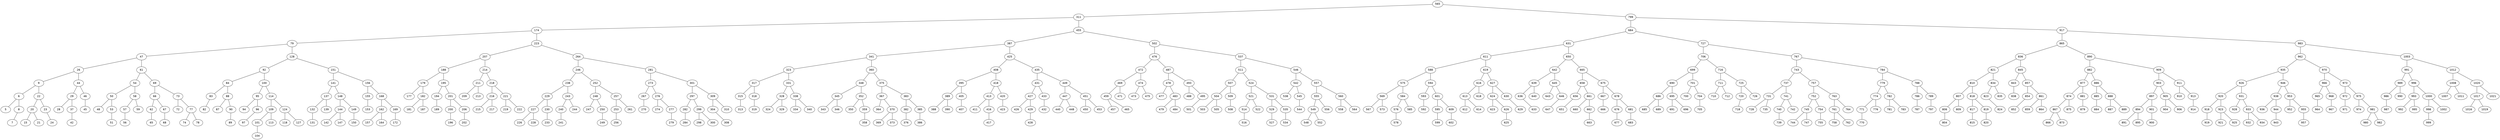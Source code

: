 graph BST {
    node [fontname="Helvetica"];
    565 [label="565"];
    565 -- 311;
    311 [label="311"];
    311 -- 174;
    174 [label="174"];
    174 -- 79;
    79 [label="79"];
    79 -- 47;
    47 [label="47"];
    47 -- 26;
    26 [label="26"];
    26 -- 9;
    9 [label="9"];
    9 -- 6;
    6 [label="6"];
    6 -- 5;
    5 [label="5"];
    6 -- 8;
    8 [label="8"];
    8 -- 7;
    7 [label="7"];
    9 -- 22;
    22 [label="22"];
    22 -- 20;
    20 [label="20"];
    20 -- 15;
    15 [label="15"];
    20 -- 21;
    21 [label="21"];
    22 -- 23;
    23 [label="23"];
    23 -- 24;
    24 [label="24"];
    26 -- 44;
    44 [label="44"];
    44 -- 29;
    29 [label="29"];
    29 -- 28;
    28 [label="28"];
    29 -- 37;
    37 [label="37"];
    37 -- 42;
    42 [label="42"];
    44 -- 46;
    46 [label="46"];
    46 -- 45;
    45 [label="45"];
    47 -- 61;
    61 [label="61"];
    61 -- 54;
    54 [label="54"];
    54 -- 50;
    50 [label="50"];
    50 -- 48;
    48 [label="48"];
    50 -- 53;
    53 [label="53"];
    53 -- 51;
    51 [label="51"];
    54 -- 58;
    58 [label="58"];
    58 -- 57;
    57 [label="57"];
    57 -- 56;
    56 [label="56"];
    58 -- 59;
    59 [label="59"];
    61 -- 69;
    69 [label="69"];
    69 -- 66;
    66 [label="66"];
    66 -- 62;
    62 [label="62"];
    62 -- 65;
    65 [label="65"];
    66 -- 67;
    67 [label="67"];
    67 -- 68;
    68 [label="68"];
    69 -- 73;
    73 [label="73"];
    73 -- 72;
    72 [label="72"];
    73 -- 77;
    77 [label="77"];
    77 -- 74;
    74 [label="74"];
    77 -- 78;
    78 [label="78"];
    79 -- 128;
    128 [label="128"];
    128 -- 92;
    92 [label="92"];
    92 -- 84;
    84 [label="84"];
    84 -- 83;
    83 [label="83"];
    83 -- 82;
    82 [label="82"];
    84 -- 88;
    88 [label="88"];
    88 -- 87;
    87 [label="87"];
    88 -- 90;
    90 [label="90"];
    90 -- 89;
    89 [label="89"];
    92 -- 100;
    100 [label="100"];
    100 -- 95;
    95 [label="95"];
    95 -- 94;
    94 [label="94"];
    95 -- 96;
    96 [label="96"];
    96 -- 97;
    97 [label="97"];
    100 -- 114;
    114 [label="114"];
    114 -- 109;
    109 [label="109"];
    109 -- 101;
    101 [label="101"];
    101 -- 104;
    104 [label="104"];
    109 -- 113;
    113 [label="113"];
    114 -- 124;
    124 [label="124"];
    124 -- 118;
    118 [label="118"];
    124 -- 127;
    127 [label="127"];
    128 -- 151;
    151 [label="151"];
    151 -- 141;
    141 [label="141"];
    141 -- 137;
    137 [label="137"];
    137 -- 132;
    132 [label="132"];
    132 -- 131;
    131 [label="131"];
    137 -- 139;
    139 [label="139"];
    141 -- 148;
    148 [label="148"];
    148 -- 144;
    144 [label="144"];
    144 -- 142;
    142 [label="142"];
    144 -- 147;
    147 [label="147"];
    148 -- 149;
    149 [label="149"];
    149 -- 150;
    150 [label="150"];
    151 -- 156;
    156 [label="156"];
    156 -- 155;
    155 [label="155"];
    155 -- 153;
    153 [label="153"];
    156 -- 168;
    168 [label="168"];
    168 -- 162;
    162 [label="162"];
    162 -- 157;
    157 [label="157"];
    162 -- 164;
    164 [label="164"];
    168 -- 169;
    169 [label="169"];
    169 -- 172;
    172 [label="172"];
    174 -- 223;
    223 [label="223"];
    223 -- 207;
    207 [label="207"];
    207 -- 188;
    188 [label="188"];
    188 -- 179;
    179 [label="179"];
    179 -- 177;
    177 [label="177"];
    179 -- 182;
    182 [label="182"];
    182 -- 181;
    181 [label="181"];
    182 -- 187;
    187 [label="187"];
    188 -- 195;
    195 [label="195"];
    195 -- 194;
    194 [label="194"];
    194 -- 189;
    189 [label="189"];
    195 -- 201;
    201 [label="201"];
    201 -- 200;
    200 [label="200"];
    200 -- 196;
    196 [label="196"];
    201 -- 206;
    206 [label="206"];
    206 -- 202;
    202 [label="202"];
    207 -- 214;
    214 [label="214"];
    214 -- 211;
    211 [label="211"];
    211 -- 209;
    209 [label="209"];
    211 -- 213;
    213 [label="213"];
    214 -- 218;
    218 [label="218"];
    218 -- 216;
    216 [label="216"];
    216 -- 215;
    215 [label="215"];
    216 -- 217;
    217 [label="217"];
    218 -- 221;
    221 [label="221"];
    221 -- 219;
    219 [label="219"];
    221 -- 222;
    222 [label="222"];
    223 -- 264;
    264 [label="264"];
    264 -- 246;
    246 [label="246"];
    246 -- 238;
    238 [label="238"];
    238 -- 229;
    229 [label="229"];
    229 -- 227;
    227 [label="227"];
    227 -- 226;
    226 [label="226"];
    227 -- 228;
    228 [label="228"];
    229 -- 230;
    230 [label="230"];
    230 -- 233;
    233 [label="233"];
    238 -- 243;
    243 [label="243"];
    243 -- 240;
    240 [label="240"];
    240 -- 241;
    241 [label="241"];
    243 -- 244;
    244 [label="244"];
    246 -- 252;
    252 [label="252"];
    252 -- 248;
    248 [label="248"];
    248 -- 247;
    247 [label="247"];
    248 -- 250;
    250 [label="250"];
    250 -- 249;
    249 [label="249"];
    252 -- 257;
    257 [label="257"];
    257 -- 253;
    253 [label="253"];
    253 -- 256;
    256 [label="256"];
    257 -- 261;
    261 [label="261"];
    264 -- 281;
    281 [label="281"];
    281 -- 273;
    273 [label="273"];
    273 -- 267;
    267 [label="267"];
    267 -- 270;
    270 [label="270"];
    273 -- 276;
    276 [label="276"];
    276 -- 274;
    274 [label="274"];
    276 -- 277;
    277 [label="277"];
    277 -- 279;
    279 [label="279"];
    281 -- 301;
    301 [label="301"];
    301 -- 297;
    297 [label="297"];
    297 -- 282;
    282 [label="282"];
    282 -- 284;
    284 [label="284"];
    297 -- 299;
    299 [label="299"];
    299 -- 298;
    298 [label="298"];
    299 -- 300;
    300 [label="300"];
    301 -- 309;
    309 [label="309"];
    309 -- 304;
    304 [label="304"];
    304 -- 308;
    308 [label="308"];
    309 -- 310;
    310 [label="310"];
    311 -- 455;
    455 [label="455"];
    455 -- 387;
    387 [label="387"];
    387 -- 341;
    341 [label="341"];
    341 -- 323;
    323 [label="323"];
    323 -- 317;
    317 [label="317"];
    317 -- 315;
    315 [label="315"];
    315 -- 313;
    313 [label="313"];
    317 -- 318;
    318 [label="318"];
    318 -- 319;
    319 [label="319"];
    323 -- 331;
    331 [label="331"];
    331 -- 328;
    328 [label="328"];
    328 -- 324;
    324 [label="324"];
    328 -- 329;
    329 [label="329"];
    331 -- 338;
    338 [label="338"];
    338 -- 334;
    334 [label="334"];
    338 -- 340;
    340 [label="340"];
    341 -- 360;
    360 [label="360"];
    360 -- 348;
    348 [label="348"];
    348 -- 345;
    345 [label="345"];
    345 -- 343;
    343 [label="343"];
    345 -- 346;
    346 [label="346"];
    348 -- 352;
    352 [label="352"];
    352 -- 350;
    350 [label="350"];
    352 -- 359;
    359 [label="359"];
    359 -- 358;
    358 [label="358"];
    360 -- 375;
    375 [label="375"];
    375 -- 367;
    367 [label="367"];
    367 -- 364;
    364 [label="364"];
    367 -- 370;
    370 [label="370"];
    370 -- 369;
    369 [label="369"];
    370 -- 373;
    373 [label="373"];
    375 -- 383;
    383 [label="383"];
    383 -- 382;
    382 [label="382"];
    382 -- 376;
    376 [label="376"];
    383 -- 385;
    385 [label="385"];
    385 -- 386;
    386 [label="386"];
    387 -- 425;
    425 [label="425"];
    425 -- 408;
    408 [label="408"];
    408 -- 395;
    395 [label="395"];
    395 -- 389;
    389 [label="389"];
    389 -- 388;
    388 [label="388"];
    389 -- 390;
    390 [label="390"];
    395 -- 405;
    405 [label="405"];
    405 -- 407;
    407 [label="407"];
    408 -- 418;
    418 [label="418"];
    418 -- 413;
    413 [label="413"];
    413 -- 411;
    411 [label="411"];
    413 -- 416;
    416 [label="416"];
    416 -- 417;
    417 [label="417"];
    418 -- 420;
    420 [label="420"];
    420 -- 423;
    423 [label="423"];
    425 -- 435;
    435 [label="435"];
    435 -- 431;
    431 [label="431"];
    431 -- 427;
    427 [label="427"];
    427 -- 426;
    426 [label="426"];
    427 -- 429;
    429 [label="429"];
    429 -- 428;
    428 [label="428"];
    431 -- 433;
    433 [label="433"];
    433 -- 432;
    432 [label="432"];
    435 -- 449;
    449 [label="449"];
    449 -- 447;
    447 [label="447"];
    447 -- 440;
    440 [label="440"];
    447 -- 448;
    448 [label="448"];
    449 -- 451;
    451 [label="451"];
    451 -- 450;
    450 [label="450"];
    451 -- 453;
    453 [label="453"];
    455 -- 502;
    502 [label="502"];
    502 -- 476;
    476 [label="476"];
    476 -- 472;
    472 [label="472"];
    472 -- 469;
    469 [label="469"];
    469 -- 459;
    459 [label="459"];
    459 -- 457;
    457 [label="457"];
    459 -- 465;
    465 [label="465"];
    469 -- 471;
    471 [label="471"];
    472 -- 474;
    474 [label="474"];
    474 -- 473;
    473 [label="473"];
    474 -- 475;
    475 [label="475"];
    476 -- 487;
    487 [label="487"];
    487 -- 478;
    478 [label="478"];
    478 -- 477;
    477 [label="477"];
    478 -- 483;
    483 [label="483"];
    483 -- 479;
    479 [label="479"];
    483 -- 484;
    484 [label="484"];
    487 -- 493;
    493 [label="493"];
    493 -- 488;
    488 [label="488"];
    493 -- 495;
    495 [label="495"];
    495 -- 501;
    501 [label="501"];
    502 -- 537;
    537 [label="537"];
    537 -- 511;
    511 [label="511"];
    511 -- 507;
    507 [label="507"];
    507 -- 504;
    504 [label="504"];
    504 -- 503;
    503 [label="503"];
    504 -- 505;
    505 [label="505"];
    507 -- 509;
    509 [label="509"];
    509 -- 508;
    508 [label="508"];
    511 -- 524;
    524 [label="524"];
    524 -- 521;
    521 [label="521"];
    521 -- 514;
    514 [label="514"];
    514 -- 516;
    516 [label="516"];
    521 -- 522;
    522 [label="522"];
    524 -- 531;
    531 [label="531"];
    531 -- 529;
    529 [label="529"];
    529 -- 527;
    527 [label="527"];
    531 -- 535;
    535 [label="535"];
    535 -- 534;
    534 [label="534"];
    537 -- 546;
    546 [label="546"];
    546 -- 542;
    542 [label="542"];
    542 -- 538;
    538 [label="538"];
    542 -- 545;
    545 [label="545"];
    545 -- 544;
    544 [label="544"];
    546 -- 557;
    557 [label="557"];
    557 -- 555;
    555 [label="555"];
    555 -- 549;
    549 [label="549"];
    549 -- 548;
    548 [label="548"];
    549 -- 552;
    552 [label="552"];
    555 -- 556;
    556 [label="556"];
    557 -- 560;
    560 [label="560"];
    560 -- 558;
    558 [label="558"];
    560 -- 564;
    564 [label="564"];
    565 -- 799;
    799 [label="799"];
    799 -- 684;
    684 [label="684"];
    684 -- 631;
    631 [label="631"];
    631 -- 611;
    611 [label="611"];
    611 -- 588;
    588 [label="588"];
    588 -- 575;
    575 [label="575"];
    575 -- 569;
    569 [label="569"];
    569 -- 567;
    567 [label="567"];
    569 -- 573;
    573 [label="573"];
    575 -- 584;
    584 [label="584"];
    584 -- 576;
    576 [label="576"];
    576 -- 578;
    578 [label="578"];
    584 -- 585;
    585 [label="585"];
    588 -- 594;
    594 [label="594"];
    594 -- 593;
    593 [label="593"];
    593 -- 592;
    592 [label="592"];
    594 -- 601;
    601 [label="601"];
    601 -- 595;
    595 [label="595"];
    595 -- 599;
    599 [label="599"];
    601 -- 609;
    609 [label="609"];
    609 -- 602;
    602 [label="602"];
    611 -- 619;
    619 [label="619"];
    619 -- 616;
    616 [label="616"];
    616 -- 613;
    613 [label="613"];
    613 -- 612;
    612 [label="612"];
    613 -- 614;
    614 [label="614"];
    616 -- 618;
    618 [label="618"];
    619 -- 627;
    627 [label="627"];
    627 -- 624;
    624 [label="624"];
    624 -- 623;
    623 [label="623"];
    624 -- 626;
    626 [label="626"];
    626 -- 625;
    625 [label="625"];
    627 -- 630;
    630 [label="630"];
    630 -- 629;
    629 [label="629"];
    631 -- 650;
    650 [label="650"];
    650 -- 642;
    642 [label="642"];
    642 -- 639;
    639 [label="639"];
    639 -- 636;
    636 [label="636"];
    636 -- 633;
    633 [label="633"];
    639 -- 640;
    640 [label="640"];
    642 -- 645;
    645 [label="645"];
    645 -- 643;
    643 [label="643"];
    645 -- 646;
    646 [label="646"];
    646 -- 647;
    647 [label="647"];
    650 -- 665;
    665 [label="665"];
    665 -- 658;
    658 [label="658"];
    658 -- 656;
    656 [label="656"];
    656 -- 651;
    651 [label="651"];
    658 -- 661;
    661 [label="661"];
    661 -- 660;
    660 [label="660"];
    661 -- 662;
    662 [label="662"];
    662 -- 663;
    663 [label="663"];
    665 -- 675;
    675 [label="675"];
    675 -- 667;
    667 [label="667"];
    667 -- 666;
    666 [label="666"];
    675 -- 678;
    678 [label="678"];
    678 -- 676;
    676 [label="676"];
    676 -- 677;
    677 [label="677"];
    678 -- 681;
    681 [label="681"];
    681 -- 683;
    683 [label="683"];
    684 -- 727;
    727 [label="727"];
    727 -- 706;
    706 [label="706"];
    706 -- 699;
    699 [label="699"];
    699 -- 690;
    690 [label="690"];
    690 -- 686;
    686 [label="686"];
    686 -- 685;
    685 [label="685"];
    686 -- 689;
    689 [label="689"];
    690 -- 695;
    695 [label="695"];
    695 -- 691;
    691 [label="691"];
    695 -- 696;
    696 [label="696"];
    699 -- 701;
    701 [label="701"];
    701 -- 700;
    700 [label="700"];
    701 -- 704;
    704 [label="704"];
    704 -- 705;
    705 [label="705"];
    706 -- 716;
    716 [label="716"];
    716 -- 711;
    711 [label="711"];
    711 -- 710;
    710 [label="710"];
    711 -- 712;
    712 [label="712"];
    716 -- 725;
    725 [label="725"];
    725 -- 720;
    720 [label="720"];
    720 -- 718;
    718 [label="718"];
    725 -- 726;
    726 [label="726"];
    727 -- 767;
    767 [label="767"];
    767 -- 743;
    743 [label="743"];
    743 -- 737;
    737 [label="737"];
    737 -- 731;
    731 [label="731"];
    731 -- 728;
    728 [label="728"];
    731 -- 735;
    735 [label="735"];
    737 -- 741;
    741 [label="741"];
    741 -- 740;
    740 [label="740"];
    740 -- 739;
    739 [label="739"];
    741 -- 742;
    742 [label="742"];
    743 -- 757;
    757 [label="757"];
    757 -- 752;
    752 [label="752"];
    752 -- 745;
    745 [label="745"];
    745 -- 744;
    744 [label="744"];
    745 -- 747;
    747 [label="747"];
    752 -- 754;
    754 [label="754"];
    754 -- 755;
    755 [label="755"];
    757 -- 763;
    763 [label="763"];
    763 -- 761;
    761 [label="761"];
    761 -- 758;
    758 [label="758"];
    761 -- 762;
    762 [label="762"];
    763 -- 764;
    764 [label="764"];
    767 -- 784;
    784 [label="784"];
    784 -- 779;
    779 [label="779"];
    779 -- 774;
    774 [label="774"];
    774 -- 771;
    771 [label="771"];
    771 -- 770;
    770 [label="770"];
    774 -- 776;
    776 [label="776"];
    779 -- 782;
    782 [label="782"];
    782 -- 781;
    781 [label="781"];
    782 -- 783;
    783 [label="783"];
    784 -- 788;
    788 [label="788"];
    788 -- 786;
    786 [label="786"];
    786 -- 787;
    787 [label="787"];
    788 -- 789;
    789 [label="789"];
    789 -- 797;
    797 [label="797"];
    799 -- 917;
    917 [label="917"];
    917 -- 865;
    865 [label="865"];
    865 -- 836;
    836 [label="836"];
    836 -- 821;
    821 [label="821"];
    821 -- 810;
    810 [label="810"];
    810 -- 807;
    807 [label="807"];
    807 -- 806;
    806 [label="806"];
    806 -- 804;
    804 [label="804"];
    807 -- 809;
    809 [label="809"];
    810 -- 818;
    818 [label="818"];
    818 -- 817;
    817 [label="817"];
    817 -- 815;
    815 [label="815"];
    818 -- 819;
    819 [label="819"];
    819 -- 820;
    820 [label="820"];
    821 -- 834;
    834 [label="834"];
    834 -- 823;
    823 [label="823"];
    823 -- 824;
    824 [label="824"];
    834 -- 835;
    835 [label="835"];
    836 -- 845;
    845 [label="845"];
    845 -- 843;
    843 [label="843"];
    843 -- 838;
    838 [label="838"];
    845 -- 857;
    857 [label="857"];
    857 -- 854;
    854 [label="854"];
    854 -- 852;
    852 [label="852"];
    857 -- 861;
    861 [label="861"];
    861 -- 859;
    859 [label="859"];
    861 -- 864;
    864 [label="864"];
    865 -- 890;
    890 [label="890"];
    890 -- 882;
    882 [label="882"];
    882 -- 877;
    877 [label="877"];
    877 -- 874;
    874 [label="874"];
    874 -- 867;
    867 [label="867"];
    867 -- 866;
    866 [label="866"];
    867 -- 873;
    873 [label="873"];
    874 -- 875;
    875 [label="875"];
    877 -- 881;
    881 [label="881"];
    881 -- 879;
    879 [label="879"];
    882 -- 886;
    886 [label="886"];
    886 -- 885;
    885 [label="885"];
    885 -- 884;
    884 [label="884"];
    886 -- 888;
    888 [label="888"];
    888 -- 887;
    887 [label="887"];
    888 -- 889;
    889 [label="889"];
    890 -- 909;
    909 [label="909"];
    909 -- 903;
    903 [label="903"];
    903 -- 897;
    897 [label="897"];
    897 -- 894;
    894 [label="894"];
    894 -- 891;
    891 [label="891"];
    894 -- 895;
    895 [label="895"];
    897 -- 901;
    901 [label="901"];
    901 -- 900;
    900 [label="900"];
    903 -- 905;
    905 [label="905"];
    905 -- 904;
    904 [label="904"];
    905 -- 906;
    906 [label="906"];
    909 -- 911;
    911 [label="911"];
    911 -- 910;
    910 [label="910"];
    911 -- 913;
    913 [label="913"];
    913 -- 914;
    914 [label="914"];
    917 -- 983;
    983 [label="983"];
    983 -- 962;
    962 [label="962"];
    962 -- 935;
    935 [label="935"];
    935 -- 926;
    926 [label="926"];
    926 -- 920;
    920 [label="920"];
    920 -- 918;
    918 [label="918"];
    918 -- 919;
    919 [label="919"];
    920 -- 923;
    923 [label="923"];
    923 -- 921;
    921 [label="921"];
    923 -- 925;
    925 [label="925"];
    926 -- 931;
    931 [label="931"];
    931 -- 928;
    928 [label="928"];
    931 -- 933;
    933 [label="933"];
    933 -- 932;
    932 [label="932"];
    933 -- 934;
    934 [label="934"];
    935 -- 946;
    946 [label="946"];
    946 -- 938;
    938 [label="938"];
    938 -- 936;
    936 [label="936"];
    938 -- 944;
    944 [label="944"];
    944 -- 943;
    943 [label="943"];
    946 -- 953;
    953 [label="953"];
    953 -- 952;
    952 [label="952"];
    953 -- 955;
    955 [label="955"];
    955 -- 957;
    957 [label="957"];
    962 -- 970;
    970 [label="970"];
    970 -- 966;
    966 [label="966"];
    966 -- 965;
    965 [label="965"];
    965 -- 964;
    964 [label="964"];
    966 -- 968;
    968 [label="968"];
    968 -- 967;
    967 [label="967"];
    970 -- 973;
    973 [label="973"];
    973 -- 972;
    972 [label="972"];
    972 -- 971;
    971 [label="971"];
    973 -- 975;
    975 [label="975"];
    975 -- 974;
    974 [label="974"];
    975 -- 981;
    981 [label="981"];
    981 -- 980;
    980 [label="980"];
    981 -- 982;
    982 [label="982"];
    983 -- 1003;
    1003 [label="1003"];
    1003 -- 991;
    991 [label="991"];
    991 -- 989;
    989 [label="989"];
    989 -- 986;
    986 [label="986"];
    986 -- 987;
    987 [label="987"];
    989 -- 990;
    990 [label="990"];
    991 -- 996;
    996 [label="996"];
    996 -- 993;
    993 [label="993"];
    993 -- 992;
    992 [label="992"];
    993 -- 995;
    995 [label="995"];
    996 -- 1000;
    1000 [label="1000"];
    1000 -- 998;
    998 [label="998"];
    998 -- 999;
    999 [label="999"];
    1000 -- 1002;
    1002 [label="1002"];
    1003 -- 1012;
    1012 [label="1012"];
    1012 -- 1008;
    1008 [label="1008"];
    1008 -- 1007;
    1007 [label="1007"];
    1008 -- 1011;
    1011 [label="1011"];
    1012 -- 1020;
    1020 [label="1020"];
    1020 -- 1017;
    1017 [label="1017"];
    1017 -- 1016;
    1016 [label="1016"];
    1017 -- 1019;
    1019 [label="1019"];
    1020 -- 1021;
    1021 [label="1021"];
}
